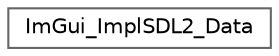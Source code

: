 digraph "Graphical Class Hierarchy"
{
 // LATEX_PDF_SIZE
  bgcolor="transparent";
  edge [fontname=Helvetica,fontsize=10,labelfontname=Helvetica,labelfontsize=10];
  node [fontname=Helvetica,fontsize=10,shape=box,height=0.2,width=0.4];
  rankdir="LR";
  Node0 [id="Node000000",label="ImGui_ImplSDL2_Data",height=0.2,width=0.4,color="grey40", fillcolor="white", style="filled",URL="$structImGui__ImplSDL2__Data.html",tooltip=" "];
}
